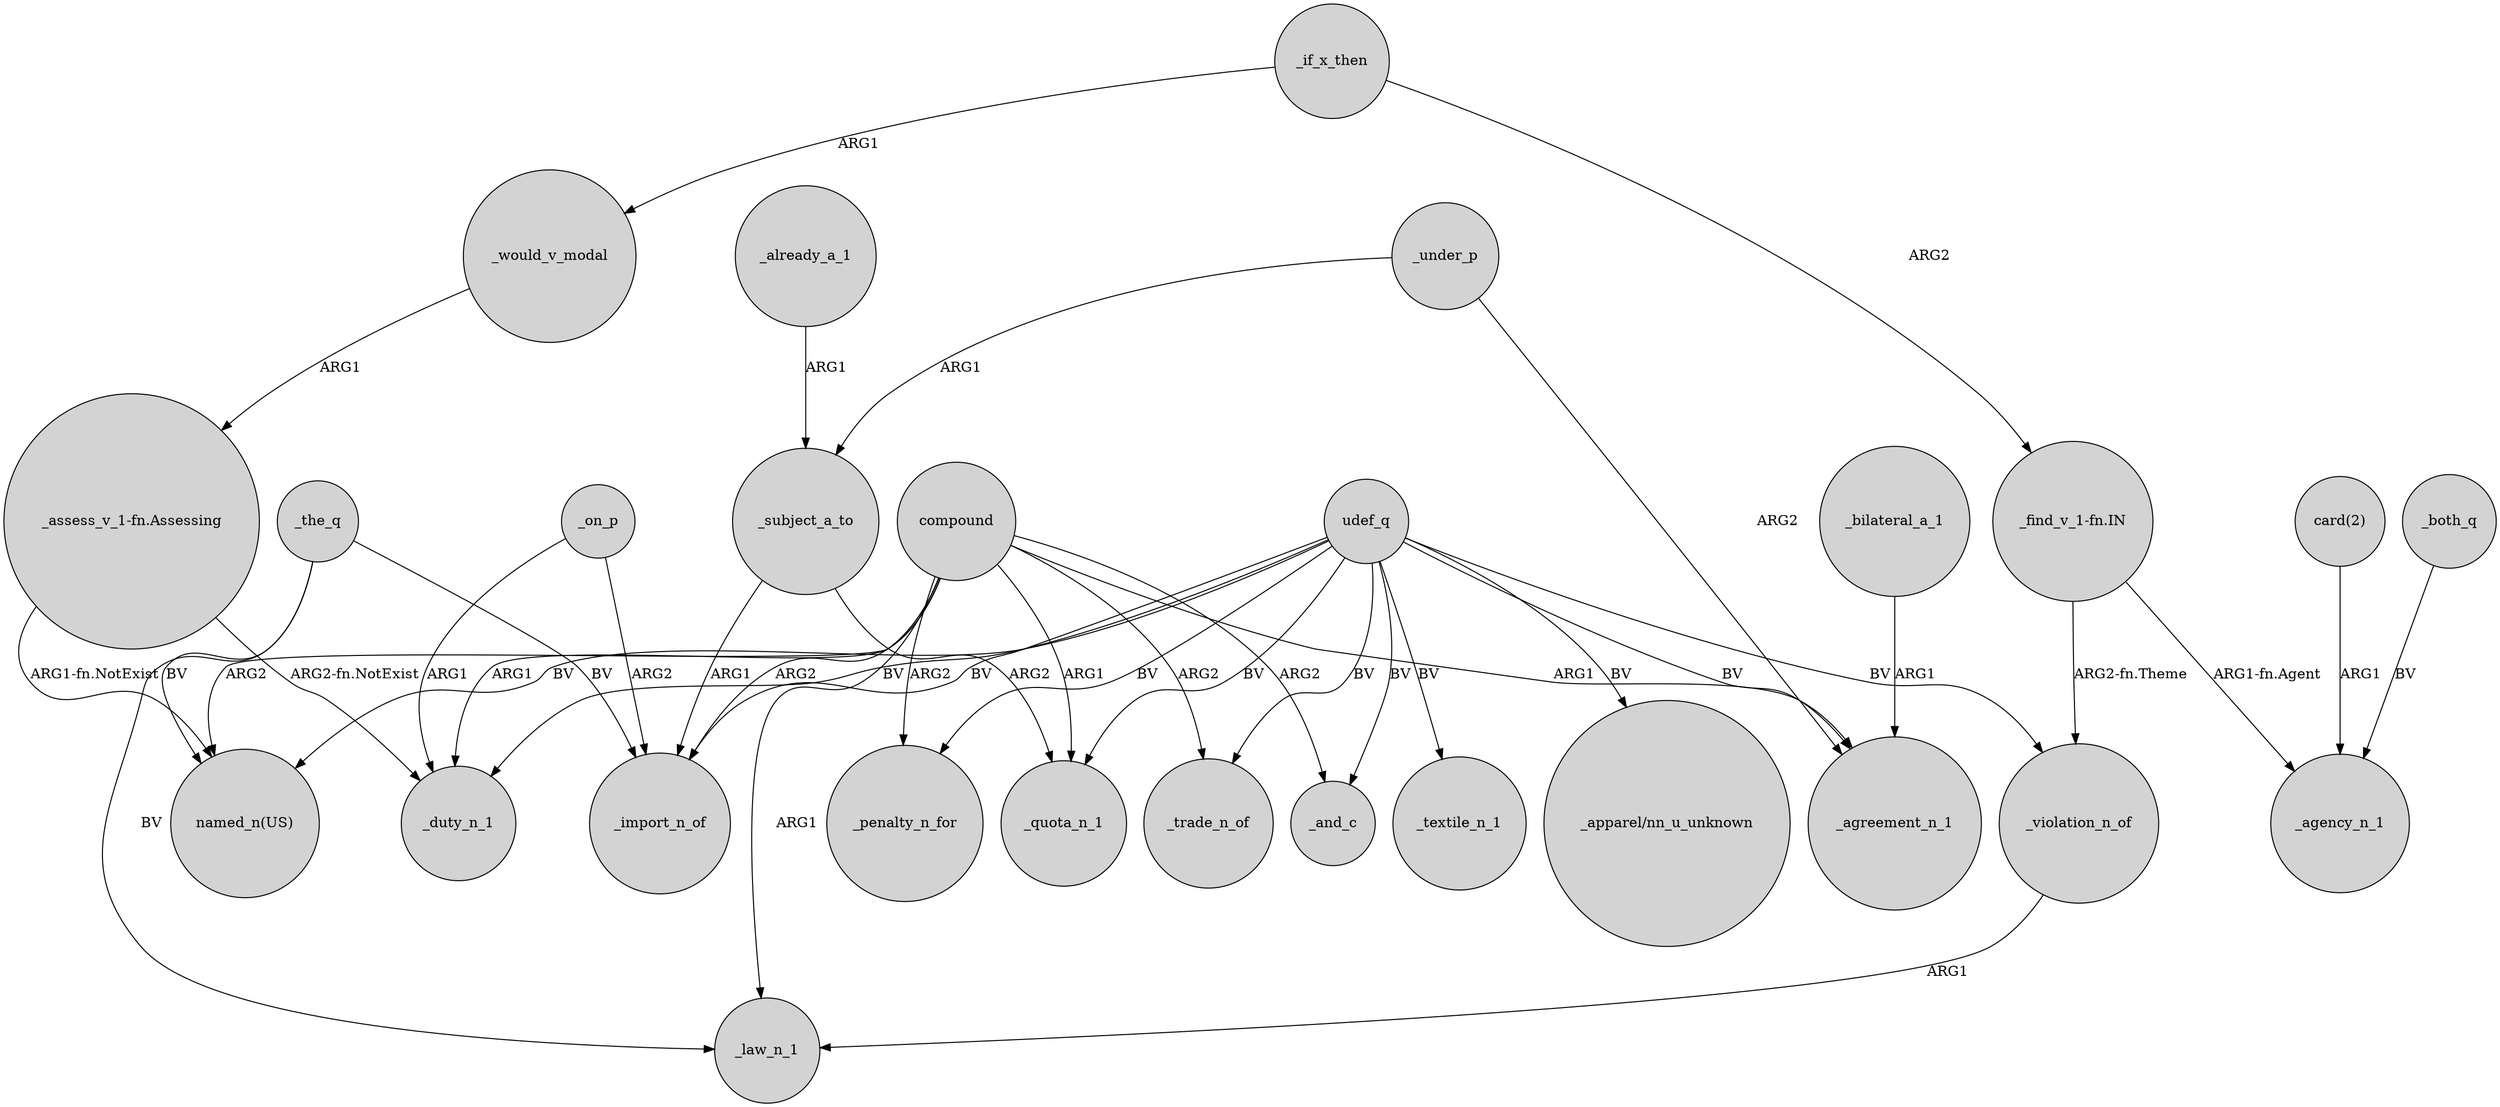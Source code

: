 digraph {
	node [shape=circle style=filled]
	_subject_a_to -> _import_n_of [label=ARG1]
	udef_q -> _trade_n_of [label=BV]
	"_find_v_1-fn.IN" -> _agency_n_1 [label="ARG1-fn.Agent"]
	"_assess_v_1-fn.Assessing" -> _duty_n_1 [label="ARG2-fn.NotExist"]
	udef_q -> "named_n(US)" [label=BV]
	_subject_a_to -> _quota_n_1 [label=ARG2]
	_violation_n_of -> _law_n_1 [label=ARG1]
	_under_p -> _agreement_n_1 [label=ARG2]
	compound -> _penalty_n_for [label=ARG2]
	"card(2)" -> _agency_n_1 [label=ARG1]
	compound -> _import_n_of [label=ARG2]
	compound -> _duty_n_1 [label=ARG1]
	udef_q -> "_apparel/nn_u_unknown" [label=BV]
	_if_x_then -> "_find_v_1-fn.IN" [label=ARG2]
	_under_p -> _subject_a_to [label=ARG1]
	"_find_v_1-fn.IN" -> _violation_n_of [label="ARG2-fn.Theme"]
	compound -> "named_n(US)" [label=ARG2]
	_the_q -> "named_n(US)" [label=BV]
	_both_q -> _agency_n_1 [label=BV]
	udef_q -> _agreement_n_1 [label=BV]
	_would_v_modal -> "_assess_v_1-fn.Assessing" [label=ARG1]
	"_assess_v_1-fn.Assessing" -> "named_n(US)" [label="ARG1-fn.NotExist"]
	compound -> _quota_n_1 [label=ARG1]
	compound -> _and_c [label=ARG2]
	udef_q -> _penalty_n_for [label=BV]
	compound -> _trade_n_of [label=ARG2]
	_the_q -> _law_n_1 [label=BV]
	compound -> _agreement_n_1 [label=ARG1]
	udef_q -> _import_n_of [label=BV]
	udef_q -> _duty_n_1 [label=BV]
	udef_q -> _violation_n_of [label=BV]
	_bilateral_a_1 -> _agreement_n_1 [label=ARG1]
	_if_x_then -> _would_v_modal [label=ARG1]
	compound -> _law_n_1 [label=ARG1]
	_on_p -> _import_n_of [label=ARG2]
	_the_q -> _import_n_of [label=BV]
	udef_q -> _quota_n_1 [label=BV]
	udef_q -> _and_c [label=BV]
	_on_p -> _duty_n_1 [label=ARG1]
	udef_q -> _textile_n_1 [label=BV]
	_already_a_1 -> _subject_a_to [label=ARG1]
}
